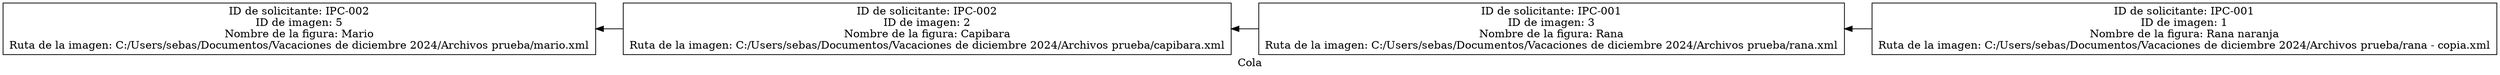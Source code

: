 digraph G {
    rankdir="RL";
    label="Cola";
    node[shape=box];
    nodo0[label="ID de solicitante: IPC-001\nID de imagen: 1\nNombre de la figura: Rana naranja\nRuta de la imagen: C:/Users/sebas/Documentos/Vacaciones de diciembre 2024/Archivos prueba/rana - copia.xml\n"];
nodo1[label="ID de solicitante: IPC-001\nID de imagen: 3\nNombre de la figura: Rana\nRuta de la imagen: C:/Users/sebas/Documentos/Vacaciones de diciembre 2024/Archivos prueba/rana.xml\n"];
nodo2[label="ID de solicitante: IPC-002\nID de imagen: 2\nNombre de la figura: Capibara\nRuta de la imagen: C:/Users/sebas/Documentos/Vacaciones de diciembre 2024/Archivos prueba/capibara.xml\n"];
nodo3[label="ID de solicitante: IPC-002\nID de imagen: 5\nNombre de la figura: Mario\nRuta de la imagen: C:/Users/sebas/Documentos/Vacaciones de diciembre 2024/Archivos prueba/mario.xml\n"];
nodo0 -> nodo1;
nodo1 -> nodo2;
nodo2 -> nodo3;
}
